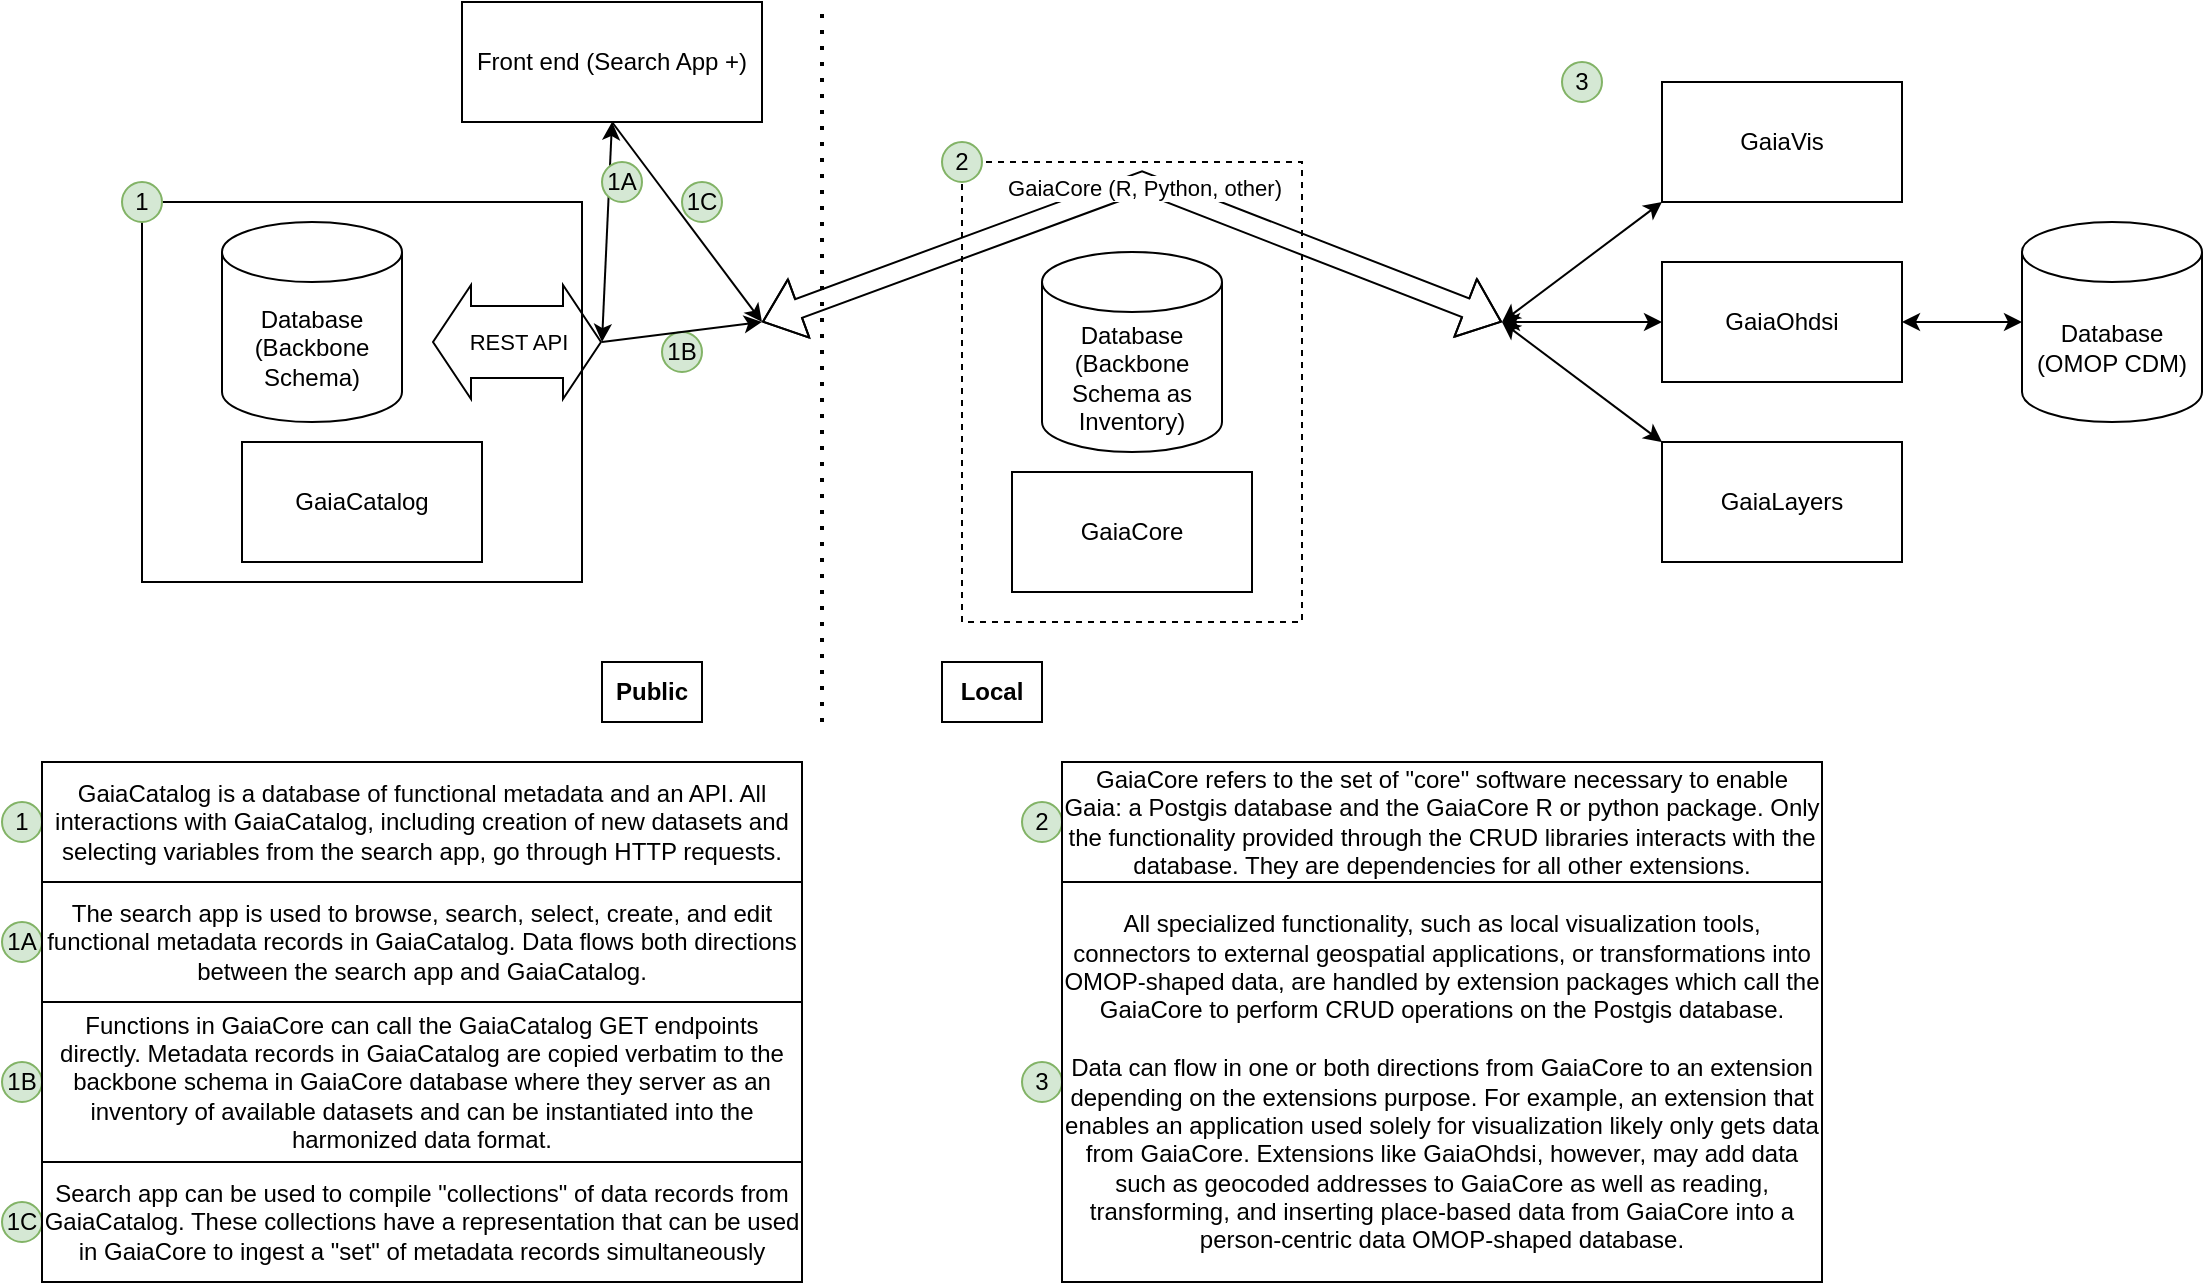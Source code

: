 <mxfile version="20.2.3" type="device"><diagram id="5NBrOzBSkKWvfn4wPBQr" name="Page-1"><mxGraphModel dx="1422" dy="865" grid="1" gridSize="10" guides="1" tooltips="1" connect="1" arrows="1" fold="1" page="1" pageScale="1" pageWidth="1100" pageHeight="850" math="0" shadow="0"><root><mxCell id="0"/><mxCell id="1" parent="0"/><mxCell id="Vv8GiKQAUrHCVh91nsMx-17" value="" style="rounded=0;whiteSpace=wrap;html=1;dashed=1;" vertex="1" parent="1"><mxGeometry x="510" y="90" width="170" height="230" as="geometry"/></mxCell><mxCell id="Vv8GiKQAUrHCVh91nsMx-3" value="" style="rounded=0;whiteSpace=wrap;html=1;" vertex="1" parent="1"><mxGeometry x="100" y="110" width="220" height="190" as="geometry"/></mxCell><mxCell id="Vv8GiKQAUrHCVh91nsMx-1" value="GaiaCatalog" style="rounded=0;whiteSpace=wrap;html=1;" vertex="1" parent="1"><mxGeometry x="150" y="230" width="120" height="60" as="geometry"/></mxCell><mxCell id="Vv8GiKQAUrHCVh91nsMx-2" value="Database (Backbone Schema)" style="shape=cylinder3;whiteSpace=wrap;html=1;boundedLbl=1;backgroundOutline=1;size=15;" vertex="1" parent="1"><mxGeometry x="140" y="120" width="90" height="100" as="geometry"/></mxCell><mxCell id="Vv8GiKQAUrHCVh91nsMx-4" value="REST API" style="shape=flexArrow;endArrow=classic;startArrow=classic;html=1;rounded=0;width=36;endSize=6;" edge="1" parent="1"><mxGeometry width="100" height="100" relative="1" as="geometry"><mxPoint x="245" y="180" as="sourcePoint"/><mxPoint x="330" y="180" as="targetPoint"/></mxGeometry></mxCell><mxCell id="Vv8GiKQAUrHCVh91nsMx-6" value="Front end (Search App +)" style="rounded=0;whiteSpace=wrap;html=1;" vertex="1" parent="1"><mxGeometry x="260" y="10" width="150" height="60" as="geometry"/></mxCell><mxCell id="Vv8GiKQAUrHCVh91nsMx-7" value="" style="endArrow=classic;startArrow=classic;html=1;rounded=0;entryX=0.5;entryY=1;entryDx=0;entryDy=0;" edge="1" parent="1" target="Vv8GiKQAUrHCVh91nsMx-6"><mxGeometry width="50" height="50" relative="1" as="geometry"><mxPoint x="330" y="180" as="sourcePoint"/><mxPoint x="530" y="170" as="targetPoint"/></mxGeometry></mxCell><mxCell id="Vv8GiKQAUrHCVh91nsMx-13" value="GaiaCore" style="rounded=0;whiteSpace=wrap;html=1;" vertex="1" parent="1"><mxGeometry x="535" y="245" width="120" height="60" as="geometry"/></mxCell><mxCell id="Vv8GiKQAUrHCVh91nsMx-14" value="Database (Backbone Schema as Inventory)" style="shape=cylinder3;whiteSpace=wrap;html=1;boundedLbl=1;backgroundOutline=1;size=15;" vertex="1" parent="1"><mxGeometry x="550" y="135" width="90" height="100" as="geometry"/></mxCell><mxCell id="Vv8GiKQAUrHCVh91nsMx-15" value="GaiaCore (R, Python, other)" style="shape=flexArrow;endArrow=classic;startArrow=classic;html=1;rounded=0;" edge="1" parent="1"><mxGeometry x="0.035" y="-2" width="100" height="100" relative="1" as="geometry"><mxPoint x="410" y="170" as="sourcePoint"/><mxPoint x="780" y="170" as="targetPoint"/><Array as="points"><mxPoint x="600" y="100"/></Array><mxPoint as="offset"/></mxGeometry></mxCell><mxCell id="Vv8GiKQAUrHCVh91nsMx-18" value="GaiaVis" style="rounded=0;whiteSpace=wrap;html=1;" vertex="1" parent="1"><mxGeometry x="860" y="50" width="120" height="60" as="geometry"/></mxCell><mxCell id="Vv8GiKQAUrHCVh91nsMx-20" value="GaiaOhdsi" style="rounded=0;whiteSpace=wrap;html=1;" vertex="1" parent="1"><mxGeometry x="860" y="140" width="120" height="60" as="geometry"/></mxCell><mxCell id="Vv8GiKQAUrHCVh91nsMx-24" value="Database (OMOP CDM)" style="shape=cylinder3;whiteSpace=wrap;html=1;boundedLbl=1;backgroundOutline=1;size=15;" vertex="1" parent="1"><mxGeometry x="1040" y="120" width="90" height="100" as="geometry"/></mxCell><mxCell id="Vv8GiKQAUrHCVh91nsMx-31" value="" style="endArrow=none;dashed=1;html=1;dashPattern=1 3;strokeWidth=2;rounded=0;" edge="1" parent="1"><mxGeometry width="50" height="50" relative="1" as="geometry"><mxPoint x="440" y="370" as="sourcePoint"/><mxPoint x="440" y="10" as="targetPoint"/></mxGeometry></mxCell><mxCell id="Vv8GiKQAUrHCVh91nsMx-32" value="&lt;b&gt;Public&lt;/b&gt;" style="rounded=0;whiteSpace=wrap;html=1;" vertex="1" parent="1"><mxGeometry x="330" y="340" width="50" height="30" as="geometry"/></mxCell><mxCell id="Vv8GiKQAUrHCVh91nsMx-33" value="&lt;b&gt;Local&lt;/b&gt;" style="rounded=0;whiteSpace=wrap;html=1;" vertex="1" parent="1"><mxGeometry x="500" y="340" width="50" height="30" as="geometry"/></mxCell><mxCell id="Vv8GiKQAUrHCVh91nsMx-36" value="" style="endArrow=classic;startArrow=classic;html=1;rounded=0;entryX=0;entryY=1;entryDx=0;entryDy=0;" edge="1" parent="1" target="Vv8GiKQAUrHCVh91nsMx-18"><mxGeometry width="50" height="50" relative="1" as="geometry"><mxPoint x="780" y="170" as="sourcePoint"/><mxPoint x="620" y="80" as="targetPoint"/></mxGeometry></mxCell><mxCell id="Vv8GiKQAUrHCVh91nsMx-37" value="" style="endArrow=classic;startArrow=classic;html=1;rounded=0;exitX=0;exitY=0.5;exitDx=0;exitDy=0;" edge="1" parent="1" source="Vv8GiKQAUrHCVh91nsMx-20"><mxGeometry width="50" height="50" relative="1" as="geometry"><mxPoint x="570" y="130" as="sourcePoint"/><mxPoint x="780" y="170" as="targetPoint"/></mxGeometry></mxCell><mxCell id="Vv8GiKQAUrHCVh91nsMx-38" value="GaiaLayers" style="rounded=0;whiteSpace=wrap;html=1;" vertex="1" parent="1"><mxGeometry x="860" y="230" width="120" height="60" as="geometry"/></mxCell><mxCell id="Vv8GiKQAUrHCVh91nsMx-39" value="" style="endArrow=classic;startArrow=classic;html=1;rounded=0;exitX=0;exitY=0.5;exitDx=0;exitDy=0;exitPerimeter=0;entryX=1;entryY=0.5;entryDx=0;entryDy=0;" edge="1" parent="1" source="Vv8GiKQAUrHCVh91nsMx-24" target="Vv8GiKQAUrHCVh91nsMx-20"><mxGeometry width="50" height="50" relative="1" as="geometry"><mxPoint x="570" y="130" as="sourcePoint"/><mxPoint x="620" y="80" as="targetPoint"/></mxGeometry></mxCell><mxCell id="Vv8GiKQAUrHCVh91nsMx-40" value="" style="endArrow=classic;startArrow=classic;html=1;rounded=0;entryX=0;entryY=0;entryDx=0;entryDy=0;" edge="1" parent="1" target="Vv8GiKQAUrHCVh91nsMx-38"><mxGeometry width="50" height="50" relative="1" as="geometry"><mxPoint x="780" y="170" as="sourcePoint"/><mxPoint x="620" y="270" as="targetPoint"/></mxGeometry></mxCell><mxCell id="Vv8GiKQAUrHCVh91nsMx-42" value="1" style="ellipse;whiteSpace=wrap;html=1;aspect=fixed;fillColor=#d5e8d4;strokeColor=#82b366;" vertex="1" parent="1"><mxGeometry x="30" y="410" width="20" height="20" as="geometry"/></mxCell><mxCell id="Vv8GiKQAUrHCVh91nsMx-49" value="&lt;span style=&quot;text-align: left;&quot;&gt;GaiaCatalog is a database of functional metadata and an API. All interactions with GaiaCatalog, including creation of new datasets and selecting variables from the search app, go through HTTP requests.&lt;/span&gt;" style="rounded=0;whiteSpace=wrap;html=1;" vertex="1" parent="1"><mxGeometry x="50" y="390" width="380" height="60" as="geometry"/></mxCell><mxCell id="Vv8GiKQAUrHCVh91nsMx-50" value="1A" style="ellipse;whiteSpace=wrap;html=1;aspect=fixed;fillColor=#d5e8d4;strokeColor=#82b366;" vertex="1" parent="1"><mxGeometry x="330" y="90" width="20" height="20" as="geometry"/></mxCell><mxCell id="Vv8GiKQAUrHCVh91nsMx-51" value="1B" style="ellipse;whiteSpace=wrap;html=1;aspect=fixed;fillColor=#d5e8d4;strokeColor=#82b366;" vertex="1" parent="1"><mxGeometry x="360" y="175" width="20" height="20" as="geometry"/></mxCell><mxCell id="Vv8GiKQAUrHCVh91nsMx-52" value="1" style="ellipse;whiteSpace=wrap;html=1;aspect=fixed;fillColor=#d5e8d4;strokeColor=#82b366;" vertex="1" parent="1"><mxGeometry x="90" y="100" width="20" height="20" as="geometry"/></mxCell><mxCell id="Vv8GiKQAUrHCVh91nsMx-53" value="1A" style="ellipse;whiteSpace=wrap;html=1;aspect=fixed;fillColor=#d5e8d4;strokeColor=#82b366;" vertex="1" parent="1"><mxGeometry x="30" y="470" width="20" height="20" as="geometry"/></mxCell><mxCell id="Vv8GiKQAUrHCVh91nsMx-54" value="&lt;span style=&quot;text-align: left;&quot;&gt;The search app is used to browse, search, select, create, and edit functional metadata records in GaiaCatalog. Data flows both directions between the search app and GaiaCatalog.&lt;/span&gt;" style="rounded=0;whiteSpace=wrap;html=1;" vertex="1" parent="1"><mxGeometry x="50" y="450" width="380" height="60" as="geometry"/></mxCell><mxCell id="Vv8GiKQAUrHCVh91nsMx-55" value="1B" style="ellipse;whiteSpace=wrap;html=1;aspect=fixed;fillColor=#d5e8d4;strokeColor=#82b366;" vertex="1" parent="1"><mxGeometry x="30" y="540" width="20" height="20" as="geometry"/></mxCell><mxCell id="Vv8GiKQAUrHCVh91nsMx-56" value="&lt;div style=&quot;&quot;&gt;&lt;span style=&quot;background-color: initial;&quot;&gt;Functions in GaiaCore can call the GaiaCatalog GET endpoints directly. Metadata records in GaiaCatalog are copied verbatim to the backbone schema in GaiaCore database where they server as an inventory of available datasets and can be instantiated into the harmonized data format.&lt;/span&gt;&lt;/div&gt;" style="rounded=0;whiteSpace=wrap;html=1;align=center;" vertex="1" parent="1"><mxGeometry x="50" y="510" width="380" height="80" as="geometry"/></mxCell><mxCell id="Vv8GiKQAUrHCVh91nsMx-57" value="1C" style="ellipse;whiteSpace=wrap;html=1;aspect=fixed;fillColor=#d5e8d4;strokeColor=#82b366;" vertex="1" parent="1"><mxGeometry x="30" y="610" width="20" height="20" as="geometry"/></mxCell><mxCell id="Vv8GiKQAUrHCVh91nsMx-58" value="&lt;span style=&quot;text-align: left;&quot;&gt;Search app can be used to compile &quot;collections&quot; of data records from GaiaCatalog. These collections have a representation that can be used in GaiaCore to ingest a &quot;set&quot; of metadata records simultaneously&lt;/span&gt;" style="rounded=0;whiteSpace=wrap;html=1;" vertex="1" parent="1"><mxGeometry x="50" y="590" width="380" height="60" as="geometry"/></mxCell><mxCell id="Vv8GiKQAUrHCVh91nsMx-60" value="" style="endArrow=classic;html=1;rounded=0;" edge="1" parent="1"><mxGeometry width="50" height="50" relative="1" as="geometry"><mxPoint x="330" y="180" as="sourcePoint"/><mxPoint x="410" y="170" as="targetPoint"/></mxGeometry></mxCell><mxCell id="Vv8GiKQAUrHCVh91nsMx-61" value="" style="endArrow=classic;html=1;rounded=0;exitX=0.5;exitY=1;exitDx=0;exitDy=0;" edge="1" parent="1" source="Vv8GiKQAUrHCVh91nsMx-6"><mxGeometry width="50" height="50" relative="1" as="geometry"><mxPoint x="600" y="330" as="sourcePoint"/><mxPoint x="410" y="170" as="targetPoint"/></mxGeometry></mxCell><mxCell id="Vv8GiKQAUrHCVh91nsMx-62" value="1C" style="ellipse;whiteSpace=wrap;html=1;aspect=fixed;fillColor=#d5e8d4;strokeColor=#82b366;" vertex="1" parent="1"><mxGeometry x="370" y="100" width="20" height="20" as="geometry"/></mxCell><mxCell id="Vv8GiKQAUrHCVh91nsMx-67" value="2" style="ellipse;whiteSpace=wrap;html=1;aspect=fixed;fillColor=#d5e8d4;strokeColor=#82b366;" vertex="1" parent="1"><mxGeometry x="540" y="410" width="20" height="20" as="geometry"/></mxCell><mxCell id="Vv8GiKQAUrHCVh91nsMx-68" value="&lt;span style=&quot;text-align: left;&quot;&gt;GaiaCore refers to the set of &quot;core&quot; software necessary to enable Gaia: a Postgis database and the GaiaCore R or python package. Only the functionality provided through the CRUD libraries interacts with the database. They are dependencies for all other extensions.&lt;/span&gt;" style="rounded=0;whiteSpace=wrap;html=1;" vertex="1" parent="1"><mxGeometry x="560" y="390" width="380" height="60" as="geometry"/></mxCell><mxCell id="Vv8GiKQAUrHCVh91nsMx-69" value="3" style="ellipse;whiteSpace=wrap;html=1;aspect=fixed;fillColor=#d5e8d4;strokeColor=#82b366;" vertex="1" parent="1"><mxGeometry x="540" y="540" width="20" height="20" as="geometry"/></mxCell><mxCell id="Vv8GiKQAUrHCVh91nsMx-70" value="&lt;div style=&quot;&quot;&gt;&lt;span style=&quot;background-color: initial;&quot;&gt;All specialized functionality, such as local visualization tools, connectors to external geospatial applications, or transformations into OMOP-shaped data, are handled by extension packages which call the GaiaCore to perform CRUD operations on the Postgis database.&lt;/span&gt;&lt;/div&gt;&lt;div style=&quot;&quot;&gt;&lt;span style=&quot;background-color: initial;&quot;&gt;&lt;br&gt;&lt;/span&gt;&lt;/div&gt;&lt;div style=&quot;&quot;&gt;&lt;span style=&quot;background-color: initial;&quot;&gt;Data can flow in one or both directions from GaiaCore to an extension depending on the extensions purpose. For example, an extension that enables an application used solely for visualization likely only gets data from GaiaCore. Extensions like GaiaOhdsi, however, may add data such as geocoded addresses to GaiaCore as well as reading, transforming, and inserting place-based data from GaiaCore into a person-centric data OMOP-shaped database.&lt;/span&gt;&lt;/div&gt;" style="rounded=0;whiteSpace=wrap;html=1;align=center;" vertex="1" parent="1"><mxGeometry x="560" y="450" width="380" height="200" as="geometry"/></mxCell><mxCell id="Vv8GiKQAUrHCVh91nsMx-75" value="2" style="ellipse;whiteSpace=wrap;html=1;aspect=fixed;fillColor=#d5e8d4;strokeColor=#82b366;" vertex="1" parent="1"><mxGeometry x="500" y="80" width="20" height="20" as="geometry"/></mxCell><mxCell id="Vv8GiKQAUrHCVh91nsMx-76" value="3" style="ellipse;whiteSpace=wrap;html=1;aspect=fixed;fillColor=#d5e8d4;strokeColor=#82b366;" vertex="1" parent="1"><mxGeometry x="810" y="40" width="20" height="20" as="geometry"/></mxCell></root></mxGraphModel></diagram></mxfile>